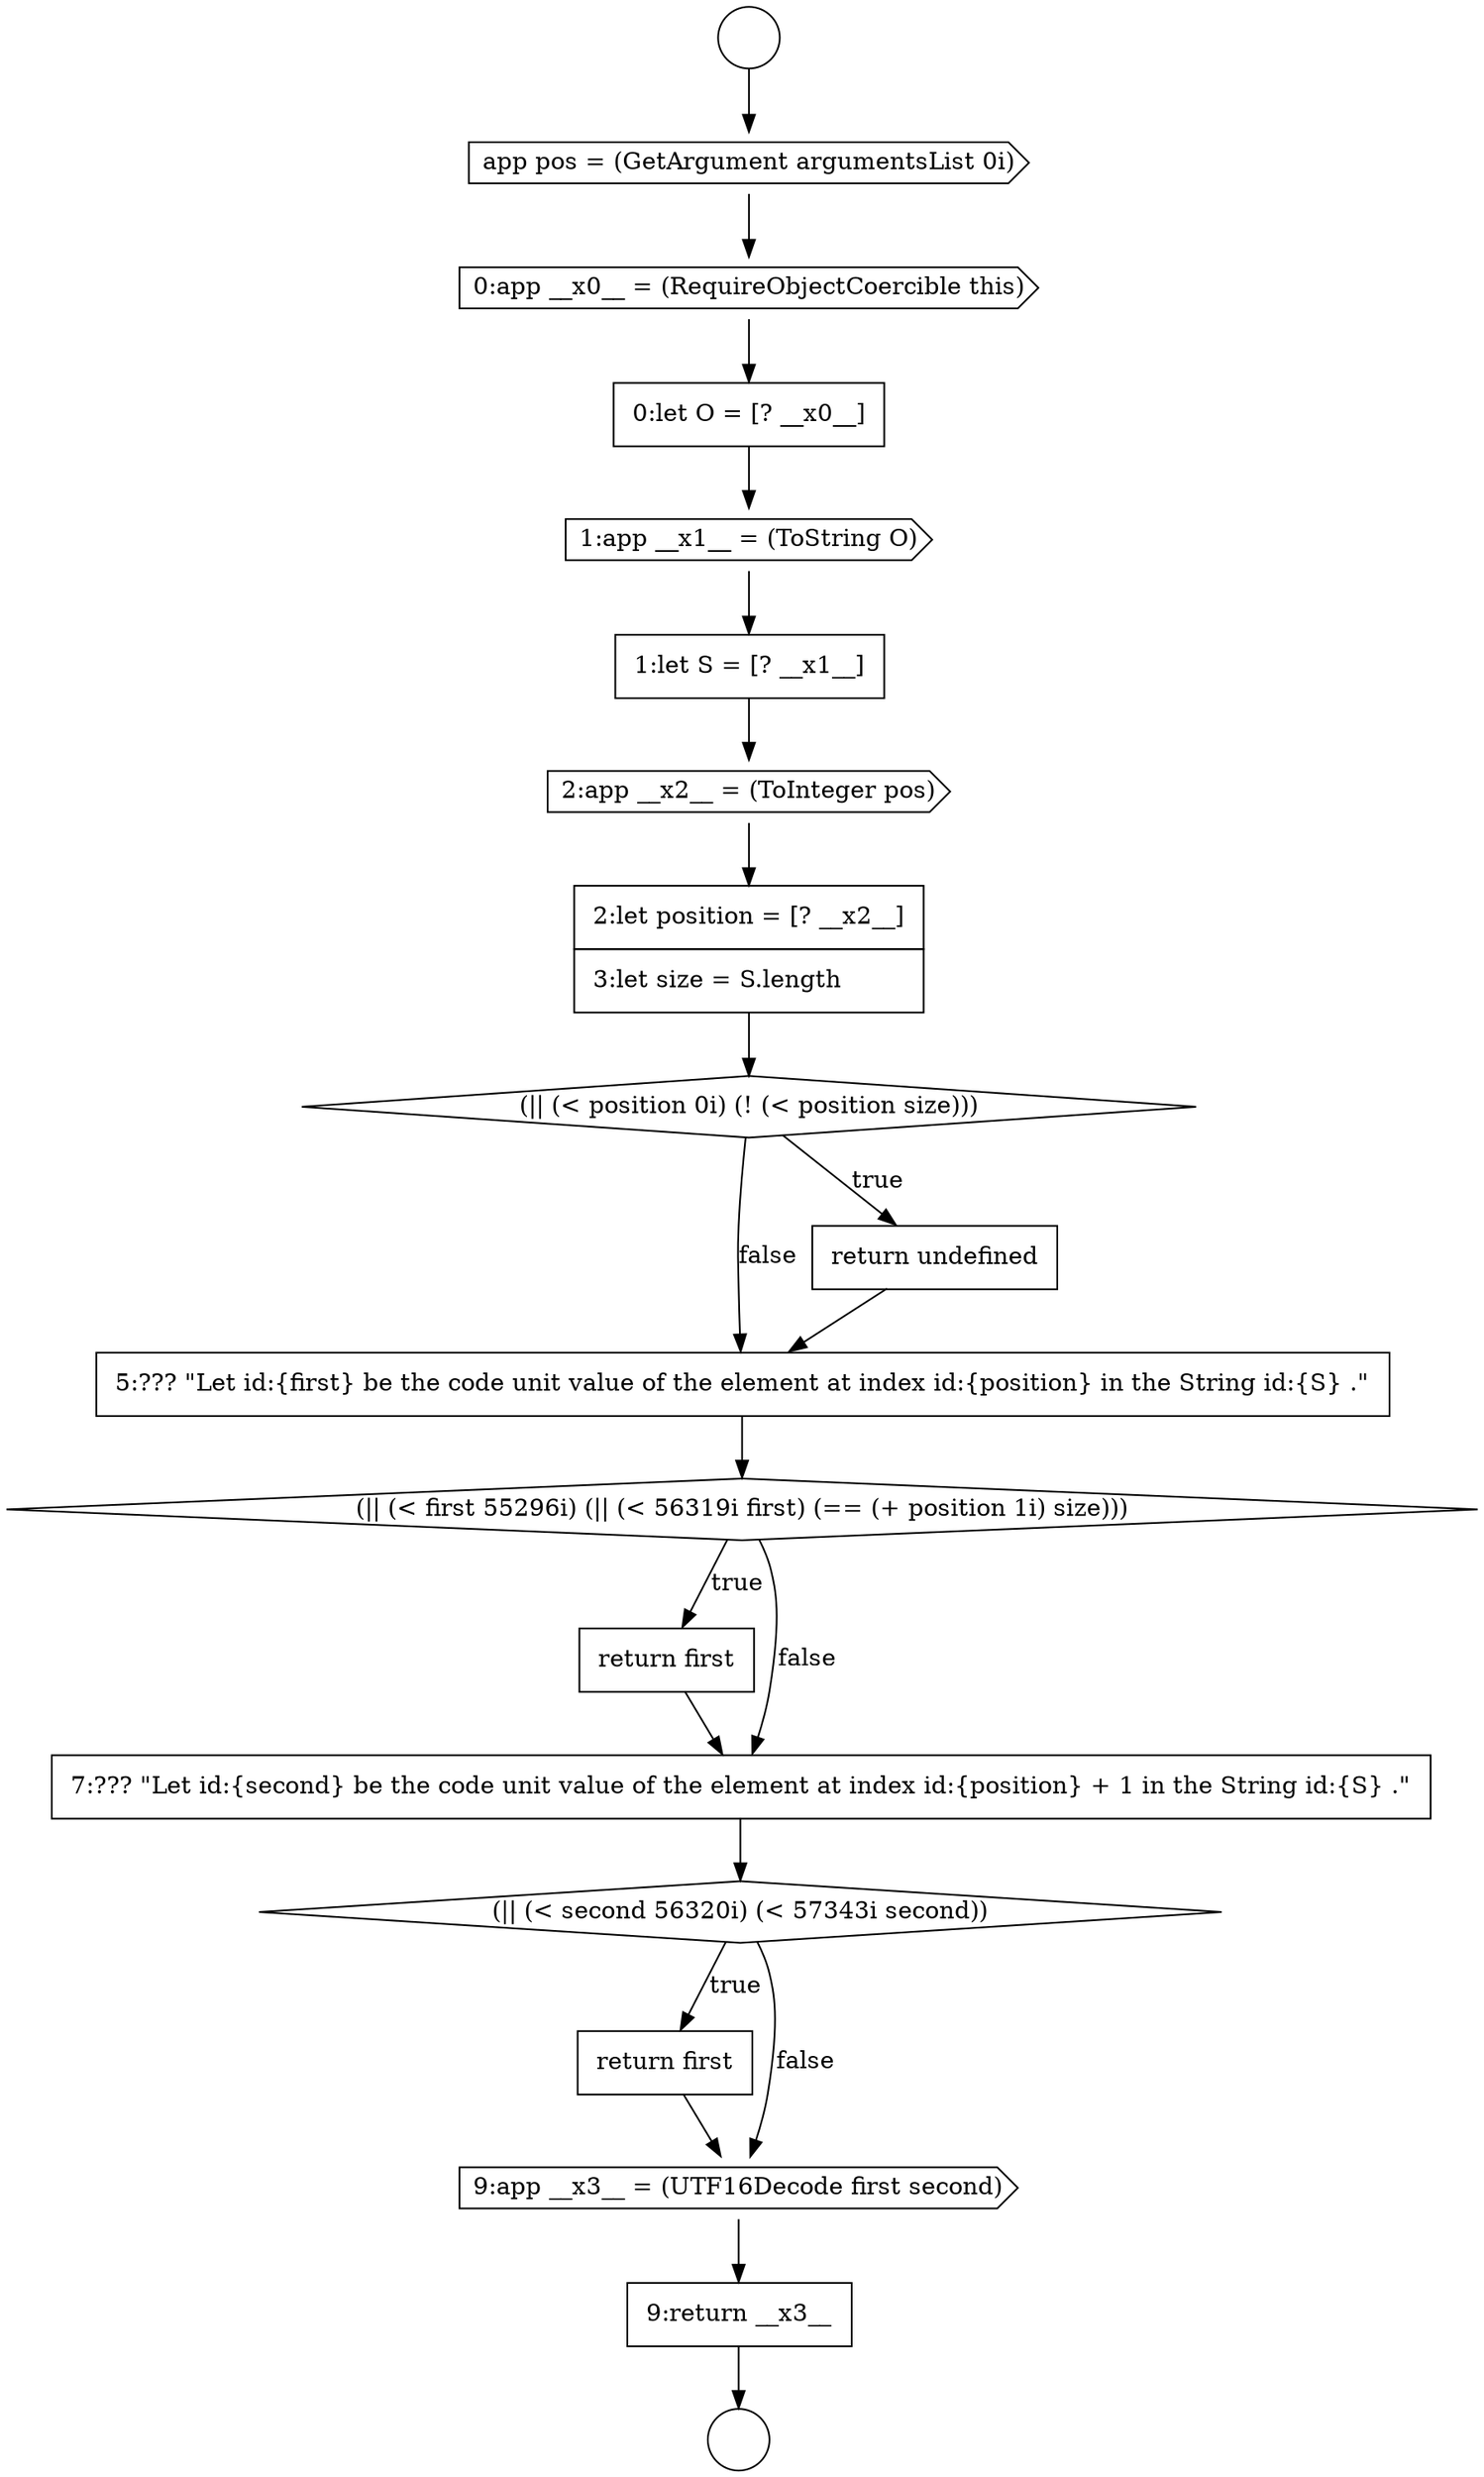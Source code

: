 digraph {
  node12299 [shape=none, margin=0, label=<<font color="black">
    <table border="0" cellborder="1" cellspacing="0" cellpadding="10">
      <tr><td align="left">5:??? &quot;Let id:{first} be the code unit value of the element at index id:{position} in the String id:{S} .&quot;</td></tr>
    </table>
  </font>> color="black" fillcolor="white" style=filled]
  node12303 [shape=diamond, label=<<font color="black">(|| (&lt; second 56320i) (&lt; 57343i second))</font>> color="black" fillcolor="white" style=filled]
  node12291 [shape=cds, label=<<font color="black">0:app __x0__ = (RequireObjectCoercible this)</font>> color="black" fillcolor="white" style=filled]
  node12296 [shape=none, margin=0, label=<<font color="black">
    <table border="0" cellborder="1" cellspacing="0" cellpadding="10">
      <tr><td align="left">2:let position = [? __x2__]</td></tr>
      <tr><td align="left">3:let size = S.length</td></tr>
    </table>
  </font>> color="black" fillcolor="white" style=filled]
  node12306 [shape=none, margin=0, label=<<font color="black">
    <table border="0" cellborder="1" cellspacing="0" cellpadding="10">
      <tr><td align="left">9:return __x3__</td></tr>
    </table>
  </font>> color="black" fillcolor="white" style=filled]
  node12300 [shape=diamond, label=<<font color="black">(|| (&lt; first 55296i) (|| (&lt; 56319i first) (== (+ position 1i) size)))</font>> color="black" fillcolor="white" style=filled]
  node12304 [shape=none, margin=0, label=<<font color="black">
    <table border="0" cellborder="1" cellspacing="0" cellpadding="10">
      <tr><td align="left">return first</td></tr>
    </table>
  </font>> color="black" fillcolor="white" style=filled]
  node12305 [shape=cds, label=<<font color="black">9:app __x3__ = (UTF16Decode first second)</font>> color="black" fillcolor="white" style=filled]
  node12301 [shape=none, margin=0, label=<<font color="black">
    <table border="0" cellborder="1" cellspacing="0" cellpadding="10">
      <tr><td align="left">return first</td></tr>
    </table>
  </font>> color="black" fillcolor="white" style=filled]
  node12297 [shape=diamond, label=<<font color="black">(|| (&lt; position 0i) (! (&lt; position size)))</font>> color="black" fillcolor="white" style=filled]
  node12289 [shape=circle label=" " color="black" fillcolor="white" style=filled]
  node12302 [shape=none, margin=0, label=<<font color="black">
    <table border="0" cellborder="1" cellspacing="0" cellpadding="10">
      <tr><td align="left">7:??? &quot;Let id:{second} be the code unit value of the element at index id:{position} + 1 in the String id:{S} .&quot;</td></tr>
    </table>
  </font>> color="black" fillcolor="white" style=filled]
  node12298 [shape=none, margin=0, label=<<font color="black">
    <table border="0" cellborder="1" cellspacing="0" cellpadding="10">
      <tr><td align="left">return undefined</td></tr>
    </table>
  </font>> color="black" fillcolor="white" style=filled]
  node12295 [shape=cds, label=<<font color="black">2:app __x2__ = (ToInteger pos)</font>> color="black" fillcolor="white" style=filled]
  node12290 [shape=cds, label=<<font color="black">app pos = (GetArgument argumentsList 0i)</font>> color="black" fillcolor="white" style=filled]
  node12288 [shape=circle label=" " color="black" fillcolor="white" style=filled]
  node12294 [shape=none, margin=0, label=<<font color="black">
    <table border="0" cellborder="1" cellspacing="0" cellpadding="10">
      <tr><td align="left">1:let S = [? __x1__]</td></tr>
    </table>
  </font>> color="black" fillcolor="white" style=filled]
  node12293 [shape=cds, label=<<font color="black">1:app __x1__ = (ToString O)</font>> color="black" fillcolor="white" style=filled]
  node12292 [shape=none, margin=0, label=<<font color="black">
    <table border="0" cellborder="1" cellspacing="0" cellpadding="10">
      <tr><td align="left">0:let O = [? __x0__]</td></tr>
    </table>
  </font>> color="black" fillcolor="white" style=filled]
  node12301 -> node12302 [ color="black"]
  node12291 -> node12292 [ color="black"]
  node12298 -> node12299 [ color="black"]
  node12293 -> node12294 [ color="black"]
  node12300 -> node12301 [label=<<font color="black">true</font>> color="black"]
  node12300 -> node12302 [label=<<font color="black">false</font>> color="black"]
  node12304 -> node12305 [ color="black"]
  node12297 -> node12298 [label=<<font color="black">true</font>> color="black"]
  node12297 -> node12299 [label=<<font color="black">false</font>> color="black"]
  node12306 -> node12289 [ color="black"]
  node12303 -> node12304 [label=<<font color="black">true</font>> color="black"]
  node12303 -> node12305 [label=<<font color="black">false</font>> color="black"]
  node12288 -> node12290 [ color="black"]
  node12299 -> node12300 [ color="black"]
  node12290 -> node12291 [ color="black"]
  node12295 -> node12296 [ color="black"]
  node12292 -> node12293 [ color="black"]
  node12305 -> node12306 [ color="black"]
  node12302 -> node12303 [ color="black"]
  node12296 -> node12297 [ color="black"]
  node12294 -> node12295 [ color="black"]
}
